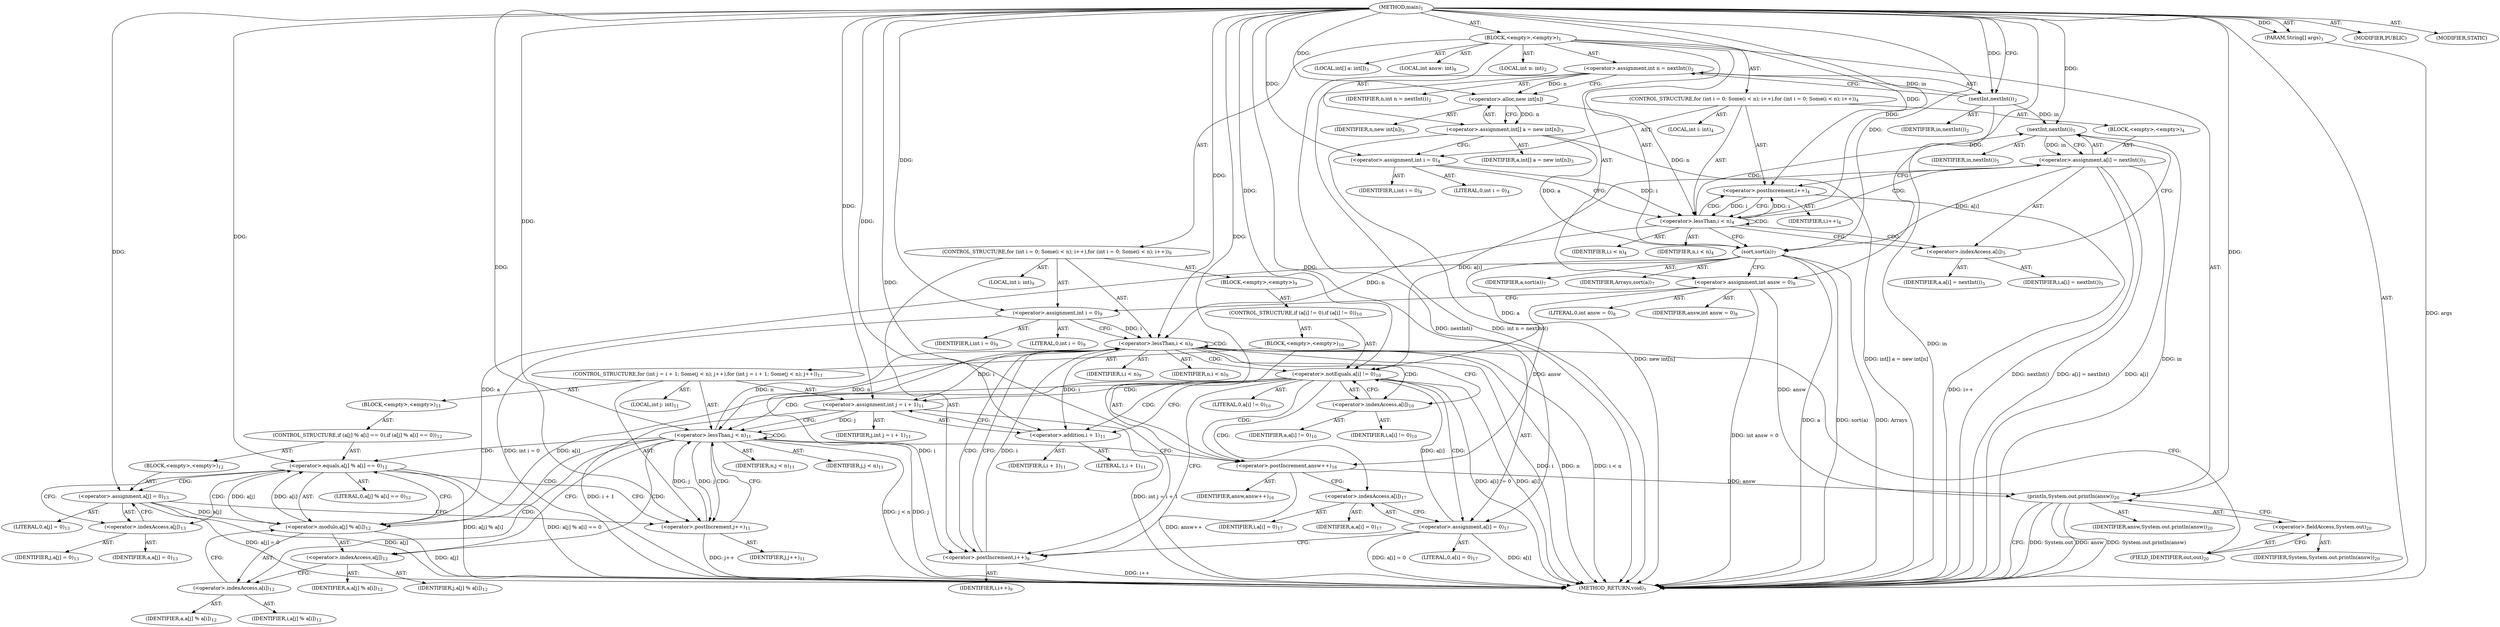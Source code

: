 digraph "main" {  
"17" [label = <(METHOD,main)<SUB>1</SUB>> ]
"18" [label = <(PARAM,String[] args)<SUB>1</SUB>> ]
"19" [label = <(BLOCK,&lt;empty&gt;,&lt;empty&gt;)<SUB>1</SUB>> ]
"20" [label = <(LOCAL,int n: int)<SUB>2</SUB>> ]
"21" [label = <(&lt;operator&gt;.assignment,int n = nextInt())<SUB>2</SUB>> ]
"22" [label = <(IDENTIFIER,n,int n = nextInt())<SUB>2</SUB>> ]
"23" [label = <(nextInt,nextInt())<SUB>2</SUB>> ]
"24" [label = <(IDENTIFIER,in,nextInt())<SUB>2</SUB>> ]
"25" [label = <(LOCAL,int[] a: int[])<SUB>3</SUB>> ]
"26" [label = <(&lt;operator&gt;.assignment,int[] a = new int[n])<SUB>3</SUB>> ]
"27" [label = <(IDENTIFIER,a,int[] a = new int[n])<SUB>3</SUB>> ]
"28" [label = <(&lt;operator&gt;.alloc,new int[n])> ]
"29" [label = <(IDENTIFIER,n,new int[n])<SUB>3</SUB>> ]
"30" [label = <(CONTROL_STRUCTURE,for (int i = 0; Some(i &lt; n); i++),for (int i = 0; Some(i &lt; n); i++))<SUB>4</SUB>> ]
"31" [label = <(LOCAL,int i: int)<SUB>4</SUB>> ]
"32" [label = <(&lt;operator&gt;.assignment,int i = 0)<SUB>4</SUB>> ]
"33" [label = <(IDENTIFIER,i,int i = 0)<SUB>4</SUB>> ]
"34" [label = <(LITERAL,0,int i = 0)<SUB>4</SUB>> ]
"35" [label = <(&lt;operator&gt;.lessThan,i &lt; n)<SUB>4</SUB>> ]
"36" [label = <(IDENTIFIER,i,i &lt; n)<SUB>4</SUB>> ]
"37" [label = <(IDENTIFIER,n,i &lt; n)<SUB>4</SUB>> ]
"38" [label = <(&lt;operator&gt;.postIncrement,i++)<SUB>4</SUB>> ]
"39" [label = <(IDENTIFIER,i,i++)<SUB>4</SUB>> ]
"40" [label = <(BLOCK,&lt;empty&gt;,&lt;empty&gt;)<SUB>4</SUB>> ]
"41" [label = <(&lt;operator&gt;.assignment,a[i] = nextInt())<SUB>5</SUB>> ]
"42" [label = <(&lt;operator&gt;.indexAccess,a[i])<SUB>5</SUB>> ]
"43" [label = <(IDENTIFIER,a,a[i] = nextInt())<SUB>5</SUB>> ]
"44" [label = <(IDENTIFIER,i,a[i] = nextInt())<SUB>5</SUB>> ]
"45" [label = <(nextInt,nextInt())<SUB>5</SUB>> ]
"46" [label = <(IDENTIFIER,in,nextInt())<SUB>5</SUB>> ]
"47" [label = <(sort,sort(a))<SUB>7</SUB>> ]
"48" [label = <(IDENTIFIER,Arrays,sort(a))<SUB>7</SUB>> ]
"49" [label = <(IDENTIFIER,a,sort(a))<SUB>7</SUB>> ]
"50" [label = <(LOCAL,int answ: int)<SUB>8</SUB>> ]
"51" [label = <(&lt;operator&gt;.assignment,int answ = 0)<SUB>8</SUB>> ]
"52" [label = <(IDENTIFIER,answ,int answ = 0)<SUB>8</SUB>> ]
"53" [label = <(LITERAL,0,int answ = 0)<SUB>8</SUB>> ]
"54" [label = <(CONTROL_STRUCTURE,for (int i = 0; Some(i &lt; n); i++),for (int i = 0; Some(i &lt; n); i++))<SUB>9</SUB>> ]
"55" [label = <(LOCAL,int i: int)<SUB>9</SUB>> ]
"56" [label = <(&lt;operator&gt;.assignment,int i = 0)<SUB>9</SUB>> ]
"57" [label = <(IDENTIFIER,i,int i = 0)<SUB>9</SUB>> ]
"58" [label = <(LITERAL,0,int i = 0)<SUB>9</SUB>> ]
"59" [label = <(&lt;operator&gt;.lessThan,i &lt; n)<SUB>9</SUB>> ]
"60" [label = <(IDENTIFIER,i,i &lt; n)<SUB>9</SUB>> ]
"61" [label = <(IDENTIFIER,n,i &lt; n)<SUB>9</SUB>> ]
"62" [label = <(&lt;operator&gt;.postIncrement,i++)<SUB>9</SUB>> ]
"63" [label = <(IDENTIFIER,i,i++)<SUB>9</SUB>> ]
"64" [label = <(BLOCK,&lt;empty&gt;,&lt;empty&gt;)<SUB>9</SUB>> ]
"65" [label = <(CONTROL_STRUCTURE,if (a[i] != 0),if (a[i] != 0))<SUB>10</SUB>> ]
"66" [label = <(&lt;operator&gt;.notEquals,a[i] != 0)<SUB>10</SUB>> ]
"67" [label = <(&lt;operator&gt;.indexAccess,a[i])<SUB>10</SUB>> ]
"68" [label = <(IDENTIFIER,a,a[i] != 0)<SUB>10</SUB>> ]
"69" [label = <(IDENTIFIER,i,a[i] != 0)<SUB>10</SUB>> ]
"70" [label = <(LITERAL,0,a[i] != 0)<SUB>10</SUB>> ]
"71" [label = <(BLOCK,&lt;empty&gt;,&lt;empty&gt;)<SUB>10</SUB>> ]
"72" [label = <(CONTROL_STRUCTURE,for (int j = i + 1; Some(j &lt; n); j++),for (int j = i + 1; Some(j &lt; n); j++))<SUB>11</SUB>> ]
"73" [label = <(LOCAL,int j: int)<SUB>11</SUB>> ]
"74" [label = <(&lt;operator&gt;.assignment,int j = i + 1)<SUB>11</SUB>> ]
"75" [label = <(IDENTIFIER,j,int j = i + 1)<SUB>11</SUB>> ]
"76" [label = <(&lt;operator&gt;.addition,i + 1)<SUB>11</SUB>> ]
"77" [label = <(IDENTIFIER,i,i + 1)<SUB>11</SUB>> ]
"78" [label = <(LITERAL,1,i + 1)<SUB>11</SUB>> ]
"79" [label = <(&lt;operator&gt;.lessThan,j &lt; n)<SUB>11</SUB>> ]
"80" [label = <(IDENTIFIER,j,j &lt; n)<SUB>11</SUB>> ]
"81" [label = <(IDENTIFIER,n,j &lt; n)<SUB>11</SUB>> ]
"82" [label = <(&lt;operator&gt;.postIncrement,j++)<SUB>11</SUB>> ]
"83" [label = <(IDENTIFIER,j,j++)<SUB>11</SUB>> ]
"84" [label = <(BLOCK,&lt;empty&gt;,&lt;empty&gt;)<SUB>11</SUB>> ]
"85" [label = <(CONTROL_STRUCTURE,if (a[j] % a[i] == 0),if (a[j] % a[i] == 0))<SUB>12</SUB>> ]
"86" [label = <(&lt;operator&gt;.equals,a[j] % a[i] == 0)<SUB>12</SUB>> ]
"87" [label = <(&lt;operator&gt;.modulo,a[j] % a[i])<SUB>12</SUB>> ]
"88" [label = <(&lt;operator&gt;.indexAccess,a[j])<SUB>12</SUB>> ]
"89" [label = <(IDENTIFIER,a,a[j] % a[i])<SUB>12</SUB>> ]
"90" [label = <(IDENTIFIER,j,a[j] % a[i])<SUB>12</SUB>> ]
"91" [label = <(&lt;operator&gt;.indexAccess,a[i])<SUB>12</SUB>> ]
"92" [label = <(IDENTIFIER,a,a[j] % a[i])<SUB>12</SUB>> ]
"93" [label = <(IDENTIFIER,i,a[j] % a[i])<SUB>12</SUB>> ]
"94" [label = <(LITERAL,0,a[j] % a[i] == 0)<SUB>12</SUB>> ]
"95" [label = <(BLOCK,&lt;empty&gt;,&lt;empty&gt;)<SUB>12</SUB>> ]
"96" [label = <(&lt;operator&gt;.assignment,a[j] = 0)<SUB>13</SUB>> ]
"97" [label = <(&lt;operator&gt;.indexAccess,a[j])<SUB>13</SUB>> ]
"98" [label = <(IDENTIFIER,a,a[j] = 0)<SUB>13</SUB>> ]
"99" [label = <(IDENTIFIER,j,a[j] = 0)<SUB>13</SUB>> ]
"100" [label = <(LITERAL,0,a[j] = 0)<SUB>13</SUB>> ]
"101" [label = <(&lt;operator&gt;.postIncrement,answ++)<SUB>16</SUB>> ]
"102" [label = <(IDENTIFIER,answ,answ++)<SUB>16</SUB>> ]
"103" [label = <(&lt;operator&gt;.assignment,a[i] = 0)<SUB>17</SUB>> ]
"104" [label = <(&lt;operator&gt;.indexAccess,a[i])<SUB>17</SUB>> ]
"105" [label = <(IDENTIFIER,a,a[i] = 0)<SUB>17</SUB>> ]
"106" [label = <(IDENTIFIER,i,a[i] = 0)<SUB>17</SUB>> ]
"107" [label = <(LITERAL,0,a[i] = 0)<SUB>17</SUB>> ]
"108" [label = <(println,System.out.println(answ))<SUB>20</SUB>> ]
"109" [label = <(&lt;operator&gt;.fieldAccess,System.out)<SUB>20</SUB>> ]
"110" [label = <(IDENTIFIER,System,System.out.println(answ))<SUB>20</SUB>> ]
"111" [label = <(FIELD_IDENTIFIER,out,out)<SUB>20</SUB>> ]
"112" [label = <(IDENTIFIER,answ,System.out.println(answ))<SUB>20</SUB>> ]
"113" [label = <(MODIFIER,PUBLIC)> ]
"114" [label = <(MODIFIER,STATIC)> ]
"115" [label = <(METHOD_RETURN,void)<SUB>1</SUB>> ]
  "17" -> "18"  [ label = "AST: "] 
  "17" -> "19"  [ label = "AST: "] 
  "17" -> "113"  [ label = "AST: "] 
  "17" -> "114"  [ label = "AST: "] 
  "17" -> "115"  [ label = "AST: "] 
  "19" -> "20"  [ label = "AST: "] 
  "19" -> "21"  [ label = "AST: "] 
  "19" -> "25"  [ label = "AST: "] 
  "19" -> "26"  [ label = "AST: "] 
  "19" -> "30"  [ label = "AST: "] 
  "19" -> "47"  [ label = "AST: "] 
  "19" -> "50"  [ label = "AST: "] 
  "19" -> "51"  [ label = "AST: "] 
  "19" -> "54"  [ label = "AST: "] 
  "19" -> "108"  [ label = "AST: "] 
  "21" -> "22"  [ label = "AST: "] 
  "21" -> "23"  [ label = "AST: "] 
  "23" -> "24"  [ label = "AST: "] 
  "26" -> "27"  [ label = "AST: "] 
  "26" -> "28"  [ label = "AST: "] 
  "28" -> "29"  [ label = "AST: "] 
  "30" -> "31"  [ label = "AST: "] 
  "30" -> "32"  [ label = "AST: "] 
  "30" -> "35"  [ label = "AST: "] 
  "30" -> "38"  [ label = "AST: "] 
  "30" -> "40"  [ label = "AST: "] 
  "32" -> "33"  [ label = "AST: "] 
  "32" -> "34"  [ label = "AST: "] 
  "35" -> "36"  [ label = "AST: "] 
  "35" -> "37"  [ label = "AST: "] 
  "38" -> "39"  [ label = "AST: "] 
  "40" -> "41"  [ label = "AST: "] 
  "41" -> "42"  [ label = "AST: "] 
  "41" -> "45"  [ label = "AST: "] 
  "42" -> "43"  [ label = "AST: "] 
  "42" -> "44"  [ label = "AST: "] 
  "45" -> "46"  [ label = "AST: "] 
  "47" -> "48"  [ label = "AST: "] 
  "47" -> "49"  [ label = "AST: "] 
  "51" -> "52"  [ label = "AST: "] 
  "51" -> "53"  [ label = "AST: "] 
  "54" -> "55"  [ label = "AST: "] 
  "54" -> "56"  [ label = "AST: "] 
  "54" -> "59"  [ label = "AST: "] 
  "54" -> "62"  [ label = "AST: "] 
  "54" -> "64"  [ label = "AST: "] 
  "56" -> "57"  [ label = "AST: "] 
  "56" -> "58"  [ label = "AST: "] 
  "59" -> "60"  [ label = "AST: "] 
  "59" -> "61"  [ label = "AST: "] 
  "62" -> "63"  [ label = "AST: "] 
  "64" -> "65"  [ label = "AST: "] 
  "65" -> "66"  [ label = "AST: "] 
  "65" -> "71"  [ label = "AST: "] 
  "66" -> "67"  [ label = "AST: "] 
  "66" -> "70"  [ label = "AST: "] 
  "67" -> "68"  [ label = "AST: "] 
  "67" -> "69"  [ label = "AST: "] 
  "71" -> "72"  [ label = "AST: "] 
  "71" -> "101"  [ label = "AST: "] 
  "71" -> "103"  [ label = "AST: "] 
  "72" -> "73"  [ label = "AST: "] 
  "72" -> "74"  [ label = "AST: "] 
  "72" -> "79"  [ label = "AST: "] 
  "72" -> "82"  [ label = "AST: "] 
  "72" -> "84"  [ label = "AST: "] 
  "74" -> "75"  [ label = "AST: "] 
  "74" -> "76"  [ label = "AST: "] 
  "76" -> "77"  [ label = "AST: "] 
  "76" -> "78"  [ label = "AST: "] 
  "79" -> "80"  [ label = "AST: "] 
  "79" -> "81"  [ label = "AST: "] 
  "82" -> "83"  [ label = "AST: "] 
  "84" -> "85"  [ label = "AST: "] 
  "85" -> "86"  [ label = "AST: "] 
  "85" -> "95"  [ label = "AST: "] 
  "86" -> "87"  [ label = "AST: "] 
  "86" -> "94"  [ label = "AST: "] 
  "87" -> "88"  [ label = "AST: "] 
  "87" -> "91"  [ label = "AST: "] 
  "88" -> "89"  [ label = "AST: "] 
  "88" -> "90"  [ label = "AST: "] 
  "91" -> "92"  [ label = "AST: "] 
  "91" -> "93"  [ label = "AST: "] 
  "95" -> "96"  [ label = "AST: "] 
  "96" -> "97"  [ label = "AST: "] 
  "96" -> "100"  [ label = "AST: "] 
  "97" -> "98"  [ label = "AST: "] 
  "97" -> "99"  [ label = "AST: "] 
  "101" -> "102"  [ label = "AST: "] 
  "103" -> "104"  [ label = "AST: "] 
  "103" -> "107"  [ label = "AST: "] 
  "104" -> "105"  [ label = "AST: "] 
  "104" -> "106"  [ label = "AST: "] 
  "108" -> "109"  [ label = "AST: "] 
  "108" -> "112"  [ label = "AST: "] 
  "109" -> "110"  [ label = "AST: "] 
  "109" -> "111"  [ label = "AST: "] 
  "21" -> "28"  [ label = "CFG: "] 
  "26" -> "32"  [ label = "CFG: "] 
  "47" -> "51"  [ label = "CFG: "] 
  "51" -> "56"  [ label = "CFG: "] 
  "108" -> "115"  [ label = "CFG: "] 
  "23" -> "21"  [ label = "CFG: "] 
  "28" -> "26"  [ label = "CFG: "] 
  "32" -> "35"  [ label = "CFG: "] 
  "35" -> "42"  [ label = "CFG: "] 
  "35" -> "47"  [ label = "CFG: "] 
  "38" -> "35"  [ label = "CFG: "] 
  "56" -> "59"  [ label = "CFG: "] 
  "59" -> "67"  [ label = "CFG: "] 
  "59" -> "111"  [ label = "CFG: "] 
  "62" -> "59"  [ label = "CFG: "] 
  "109" -> "108"  [ label = "CFG: "] 
  "41" -> "38"  [ label = "CFG: "] 
  "111" -> "109"  [ label = "CFG: "] 
  "42" -> "45"  [ label = "CFG: "] 
  "45" -> "41"  [ label = "CFG: "] 
  "66" -> "76"  [ label = "CFG: "] 
  "66" -> "62"  [ label = "CFG: "] 
  "67" -> "66"  [ label = "CFG: "] 
  "101" -> "104"  [ label = "CFG: "] 
  "103" -> "62"  [ label = "CFG: "] 
  "74" -> "79"  [ label = "CFG: "] 
  "79" -> "88"  [ label = "CFG: "] 
  "79" -> "101"  [ label = "CFG: "] 
  "82" -> "79"  [ label = "CFG: "] 
  "104" -> "103"  [ label = "CFG: "] 
  "76" -> "74"  [ label = "CFG: "] 
  "86" -> "97"  [ label = "CFG: "] 
  "86" -> "82"  [ label = "CFG: "] 
  "87" -> "86"  [ label = "CFG: "] 
  "96" -> "82"  [ label = "CFG: "] 
  "88" -> "91"  [ label = "CFG: "] 
  "91" -> "87"  [ label = "CFG: "] 
  "97" -> "96"  [ label = "CFG: "] 
  "17" -> "23"  [ label = "CFG: "] 
  "18" -> "115"  [ label = "DDG: args"] 
  "23" -> "115"  [ label = "DDG: in"] 
  "21" -> "115"  [ label = "DDG: nextInt()"] 
  "21" -> "115"  [ label = "DDG: int n = nextInt()"] 
  "26" -> "115"  [ label = "DDG: new int[n]"] 
  "26" -> "115"  [ label = "DDG: int[] a = new int[n]"] 
  "47" -> "115"  [ label = "DDG: a"] 
  "47" -> "115"  [ label = "DDG: sort(a)"] 
  "51" -> "115"  [ label = "DDG: int answ = 0"] 
  "56" -> "115"  [ label = "DDG: int i = 0"] 
  "59" -> "115"  [ label = "DDG: i"] 
  "59" -> "115"  [ label = "DDG: n"] 
  "59" -> "115"  [ label = "DDG: i &lt; n"] 
  "108" -> "115"  [ label = "DDG: System.out"] 
  "108" -> "115"  [ label = "DDG: answ"] 
  "108" -> "115"  [ label = "DDG: System.out.println(answ)"] 
  "66" -> "115"  [ label = "DDG: a[i]"] 
  "66" -> "115"  [ label = "DDG: a[i] != 0"] 
  "74" -> "115"  [ label = "DDG: i + 1"] 
  "74" -> "115"  [ label = "DDG: int j = i + 1"] 
  "79" -> "115"  [ label = "DDG: j"] 
  "79" -> "115"  [ label = "DDG: j &lt; n"] 
  "101" -> "115"  [ label = "DDG: answ++"] 
  "103" -> "115"  [ label = "DDG: a[i]"] 
  "103" -> "115"  [ label = "DDG: a[i] = 0"] 
  "62" -> "115"  [ label = "DDG: i++"] 
  "87" -> "115"  [ label = "DDG: a[j]"] 
  "86" -> "115"  [ label = "DDG: a[j] % a[i]"] 
  "86" -> "115"  [ label = "DDG: a[j] % a[i] == 0"] 
  "96" -> "115"  [ label = "DDG: a[j]"] 
  "96" -> "115"  [ label = "DDG: a[j] = 0"] 
  "82" -> "115"  [ label = "DDG: j++"] 
  "41" -> "115"  [ label = "DDG: a[i]"] 
  "45" -> "115"  [ label = "DDG: in"] 
  "41" -> "115"  [ label = "DDG: nextInt()"] 
  "41" -> "115"  [ label = "DDG: a[i] = nextInt()"] 
  "38" -> "115"  [ label = "DDG: i++"] 
  "47" -> "115"  [ label = "DDG: Arrays"] 
  "17" -> "18"  [ label = "DDG: "] 
  "23" -> "21"  [ label = "DDG: in"] 
  "28" -> "26"  [ label = "DDG: n"] 
  "17" -> "51"  [ label = "DDG: "] 
  "17" -> "32"  [ label = "DDG: "] 
  "17" -> "47"  [ label = "DDG: "] 
  "26" -> "47"  [ label = "DDG: a"] 
  "41" -> "47"  [ label = "DDG: a[i]"] 
  "17" -> "56"  [ label = "DDG: "] 
  "51" -> "108"  [ label = "DDG: answ"] 
  "101" -> "108"  [ label = "DDG: answ"] 
  "17" -> "108"  [ label = "DDG: "] 
  "17" -> "23"  [ label = "DDG: "] 
  "21" -> "28"  [ label = "DDG: n"] 
  "17" -> "28"  [ label = "DDG: "] 
  "32" -> "35"  [ label = "DDG: i"] 
  "38" -> "35"  [ label = "DDG: i"] 
  "17" -> "35"  [ label = "DDG: "] 
  "28" -> "35"  [ label = "DDG: n"] 
  "35" -> "38"  [ label = "DDG: i"] 
  "17" -> "38"  [ label = "DDG: "] 
  "45" -> "41"  [ label = "DDG: in"] 
  "56" -> "59"  [ label = "DDG: i"] 
  "62" -> "59"  [ label = "DDG: i"] 
  "17" -> "59"  [ label = "DDG: "] 
  "35" -> "59"  [ label = "DDG: n"] 
  "79" -> "59"  [ label = "DDG: n"] 
  "59" -> "62"  [ label = "DDG: i"] 
  "17" -> "62"  [ label = "DDG: "] 
  "23" -> "45"  [ label = "DDG: in"] 
  "17" -> "45"  [ label = "DDG: "] 
  "47" -> "66"  [ label = "DDG: a"] 
  "103" -> "66"  [ label = "DDG: a[i]"] 
  "41" -> "66"  [ label = "DDG: a[i]"] 
  "17" -> "66"  [ label = "DDG: "] 
  "17" -> "103"  [ label = "DDG: "] 
  "59" -> "74"  [ label = "DDG: i"] 
  "17" -> "74"  [ label = "DDG: "] 
  "51" -> "101"  [ label = "DDG: answ"] 
  "17" -> "101"  [ label = "DDG: "] 
  "74" -> "79"  [ label = "DDG: j"] 
  "82" -> "79"  [ label = "DDG: j"] 
  "17" -> "79"  [ label = "DDG: "] 
  "59" -> "79"  [ label = "DDG: n"] 
  "79" -> "82"  [ label = "DDG: j"] 
  "17" -> "82"  [ label = "DDG: "] 
  "59" -> "76"  [ label = "DDG: i"] 
  "17" -> "76"  [ label = "DDG: "] 
  "87" -> "86"  [ label = "DDG: a[j]"] 
  "87" -> "86"  [ label = "DDG: a[i]"] 
  "17" -> "86"  [ label = "DDG: "] 
  "17" -> "96"  [ label = "DDG: "] 
  "47" -> "87"  [ label = "DDG: a"] 
  "96" -> "87"  [ label = "DDG: a[j]"] 
  "66" -> "87"  [ label = "DDG: a[i]"] 
  "35" -> "42"  [ label = "CDG: "] 
  "35" -> "38"  [ label = "CDG: "] 
  "35" -> "45"  [ label = "CDG: "] 
  "35" -> "35"  [ label = "CDG: "] 
  "35" -> "41"  [ label = "CDG: "] 
  "59" -> "66"  [ label = "CDG: "] 
  "59" -> "67"  [ label = "CDG: "] 
  "59" -> "59"  [ label = "CDG: "] 
  "59" -> "62"  [ label = "CDG: "] 
  "66" -> "103"  [ label = "CDG: "] 
  "66" -> "104"  [ label = "CDG: "] 
  "66" -> "74"  [ label = "CDG: "] 
  "66" -> "76"  [ label = "CDG: "] 
  "66" -> "101"  [ label = "CDG: "] 
  "66" -> "79"  [ label = "CDG: "] 
  "79" -> "87"  [ label = "CDG: "] 
  "79" -> "91"  [ label = "CDG: "] 
  "79" -> "82"  [ label = "CDG: "] 
  "79" -> "79"  [ label = "CDG: "] 
  "79" -> "88"  [ label = "CDG: "] 
  "79" -> "86"  [ label = "CDG: "] 
  "86" -> "96"  [ label = "CDG: "] 
  "86" -> "97"  [ label = "CDG: "] 
}
